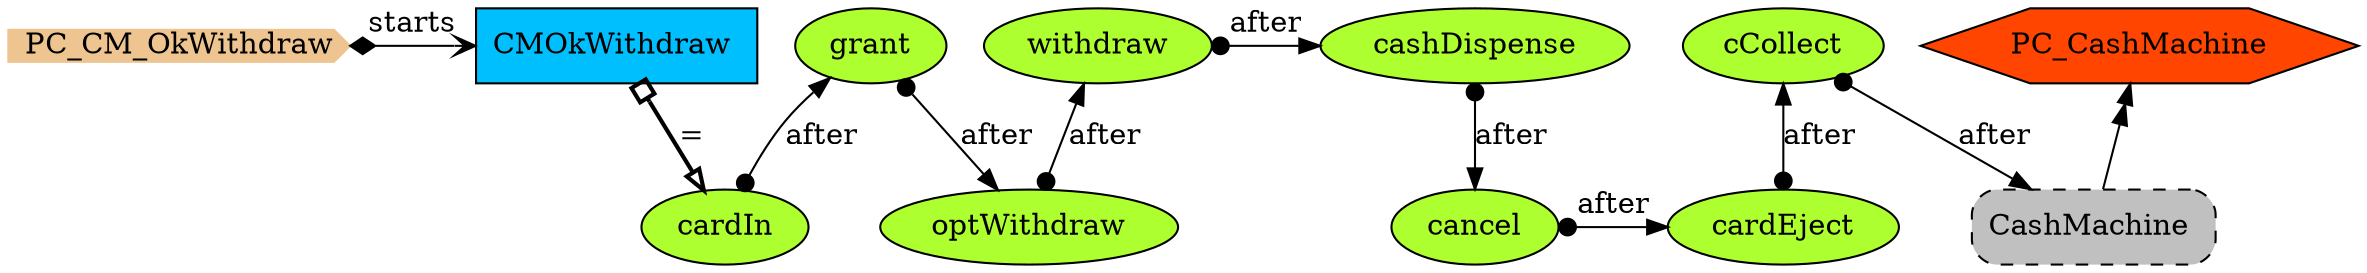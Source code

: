 digraph {
StartN_ [shape = cds,color=burlywood2,style=filled,height=.2,width=.2, label =PC_CM_OkWithdraw];
PC_CashMachine [shape=hexagon,fillcolor=orangered,style=filled,label =PC_CashMachine];
RefCashMachine [shape=rectangle,fillcolor=gray,style="rounded,filled,dashed",label="CashMachine "];
cCollect [shape=ellipse,fillcolor=greenyellow,style = filled,label="cCollect"];
cardEject [shape=ellipse,fillcolor=greenyellow,style = filled,label="cardEject"];
cancel [shape=ellipse,fillcolor=greenyellow,style = filled,label="cancel"];
cashDispense [shape=ellipse,fillcolor=greenyellow,style = filled,label="cashDispense"];
withdraw [shape=ellipse,fillcolor=greenyellow,style = filled,label="withdraw"];
optWithdraw [shape=ellipse,fillcolor=greenyellow,style = filled,label="optWithdraw"];
grant [shape=ellipse,fillcolor=greenyellow,style = filled,label="grant"];
cardIn [shape=ellipse,fillcolor=greenyellow,style = filled,label="cardIn"];
CMOkWithdraw [shape=box,fillcolor=deepskyblue,style = filled,label="CMOkWithdraw "];

{rank=min;StartN_,CMOkWithdraw,PC_CashMachine,grant}
{rank=same;cardIn,optWithdraw,cancel,cardEject,RefCashMachine}
{rank=same;grant,cashDispense,cCollect,withdraw}

cCollect->RefCashMachine[arrowtail=dot,dir=both,label="after"];
RefCashMachine->PC_CashMachine[arrowhead="normalnormal",label=" "];
cardEject->cCollect[arrowtail=dot,dir=both,label="after"];
cancel->cardEject[arrowtail=dot,dir=both,label="after"];
cashDispense->cancel[arrowtail=dot,dir=both,label="after"];
withdraw->cashDispense[arrowtail=dot,dir=both,label="after"];
optWithdraw->withdraw[arrowtail=dot,dir=both,label="after"];
grant->optWithdraw[arrowtail=dot,dir=both,label="after"];
cardIn->grant[arrowtail=dot,dir=both,label="after"];
StartN_->CMOkWithdraw[arrowhead="open",arrowtail=diamond,dir=both,label="starts"];
CMOkWithdraw->cardIn[arrowhead="onormal",dir=both,arrowtail=obox,penwidth=2,label="="];
cardEject->RefCashMachine[style=invis];
}
